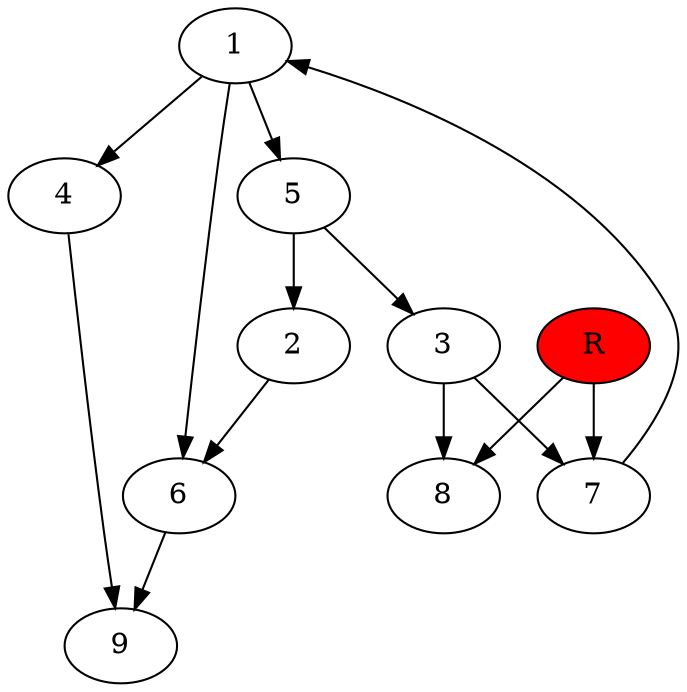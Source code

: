 digraph prb60356 {
	1
	2
	3
	4
	5
	6
	7
	8
	R [fillcolor="#ff0000" style=filled]
	1 -> 4
	1 -> 5
	1 -> 6
	2 -> 6
	3 -> 7
	3 -> 8
	4 -> 9
	5 -> 2
	5 -> 3
	6 -> 9
	7 -> 1
	R -> 7
	R -> 8
}
